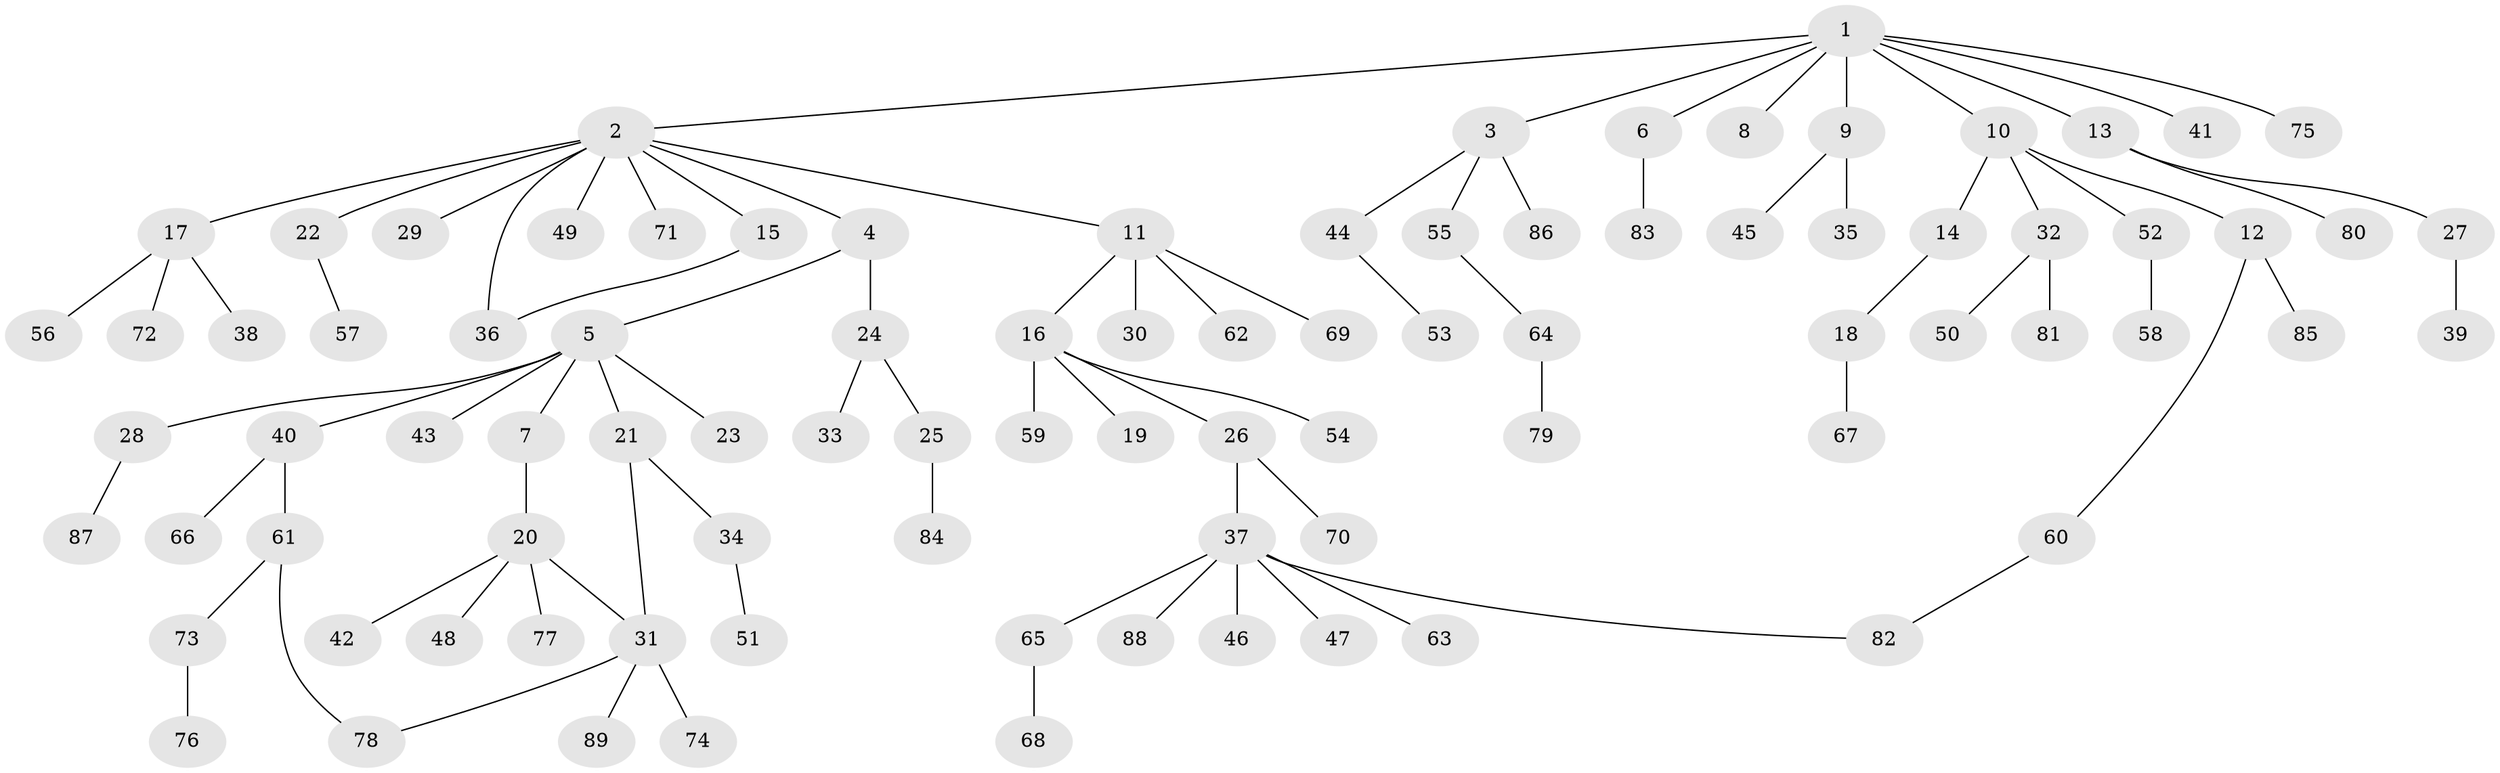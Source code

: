 // Generated by graph-tools (version 1.1) at 2025/25/03/09/25 03:25:58]
// undirected, 89 vertices, 92 edges
graph export_dot {
graph [start="1"]
  node [color=gray90,style=filled];
  1;
  2;
  3;
  4;
  5;
  6;
  7;
  8;
  9;
  10;
  11;
  12;
  13;
  14;
  15;
  16;
  17;
  18;
  19;
  20;
  21;
  22;
  23;
  24;
  25;
  26;
  27;
  28;
  29;
  30;
  31;
  32;
  33;
  34;
  35;
  36;
  37;
  38;
  39;
  40;
  41;
  42;
  43;
  44;
  45;
  46;
  47;
  48;
  49;
  50;
  51;
  52;
  53;
  54;
  55;
  56;
  57;
  58;
  59;
  60;
  61;
  62;
  63;
  64;
  65;
  66;
  67;
  68;
  69;
  70;
  71;
  72;
  73;
  74;
  75;
  76;
  77;
  78;
  79;
  80;
  81;
  82;
  83;
  84;
  85;
  86;
  87;
  88;
  89;
  1 -- 2;
  1 -- 3;
  1 -- 6;
  1 -- 8;
  1 -- 9;
  1 -- 10;
  1 -- 13;
  1 -- 41;
  1 -- 75;
  2 -- 4;
  2 -- 11;
  2 -- 15;
  2 -- 17;
  2 -- 22;
  2 -- 29;
  2 -- 36;
  2 -- 49;
  2 -- 71;
  3 -- 44;
  3 -- 55;
  3 -- 86;
  4 -- 5;
  4 -- 24;
  5 -- 7;
  5 -- 21;
  5 -- 23;
  5 -- 28;
  5 -- 40;
  5 -- 43;
  6 -- 83;
  7 -- 20;
  9 -- 35;
  9 -- 45;
  10 -- 12;
  10 -- 14;
  10 -- 32;
  10 -- 52;
  11 -- 16;
  11 -- 30;
  11 -- 62;
  11 -- 69;
  12 -- 60;
  12 -- 85;
  13 -- 27;
  13 -- 80;
  14 -- 18;
  15 -- 36;
  16 -- 19;
  16 -- 26;
  16 -- 54;
  16 -- 59;
  17 -- 38;
  17 -- 56;
  17 -- 72;
  18 -- 67;
  20 -- 31;
  20 -- 42;
  20 -- 48;
  20 -- 77;
  21 -- 31;
  21 -- 34;
  22 -- 57;
  24 -- 25;
  24 -- 33;
  25 -- 84;
  26 -- 37;
  26 -- 70;
  27 -- 39;
  28 -- 87;
  31 -- 74;
  31 -- 78;
  31 -- 89;
  32 -- 50;
  32 -- 81;
  34 -- 51;
  37 -- 46;
  37 -- 47;
  37 -- 63;
  37 -- 65;
  37 -- 82;
  37 -- 88;
  40 -- 61;
  40 -- 66;
  44 -- 53;
  52 -- 58;
  55 -- 64;
  60 -- 82;
  61 -- 73;
  61 -- 78;
  64 -- 79;
  65 -- 68;
  73 -- 76;
}
